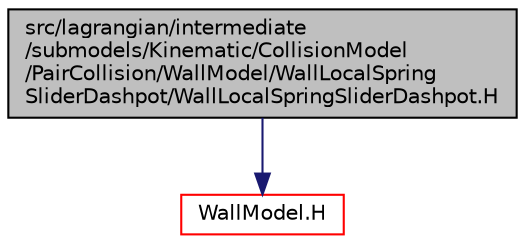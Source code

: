 digraph "src/lagrangian/intermediate/submodels/Kinematic/CollisionModel/PairCollision/WallModel/WallLocalSpringSliderDashpot/WallLocalSpringSliderDashpot.H"
{
  bgcolor="transparent";
  edge [fontname="Helvetica",fontsize="10",labelfontname="Helvetica",labelfontsize="10"];
  node [fontname="Helvetica",fontsize="10",shape=record];
  Node1 [label="src/lagrangian/intermediate\l/submodels/Kinematic/CollisionModel\l/PairCollision/WallModel/WallLocalSpring\lSliderDashpot/WallLocalSpringSliderDashpot.H",height=0.2,width=0.4,color="black", fillcolor="grey75", style="filled", fontcolor="black"];
  Node1 -> Node2 [color="midnightblue",fontsize="10",style="solid",fontname="Helvetica"];
  Node2 [label="WallModel.H",height=0.2,width=0.4,color="red",URL="$a06741.html"];
}

